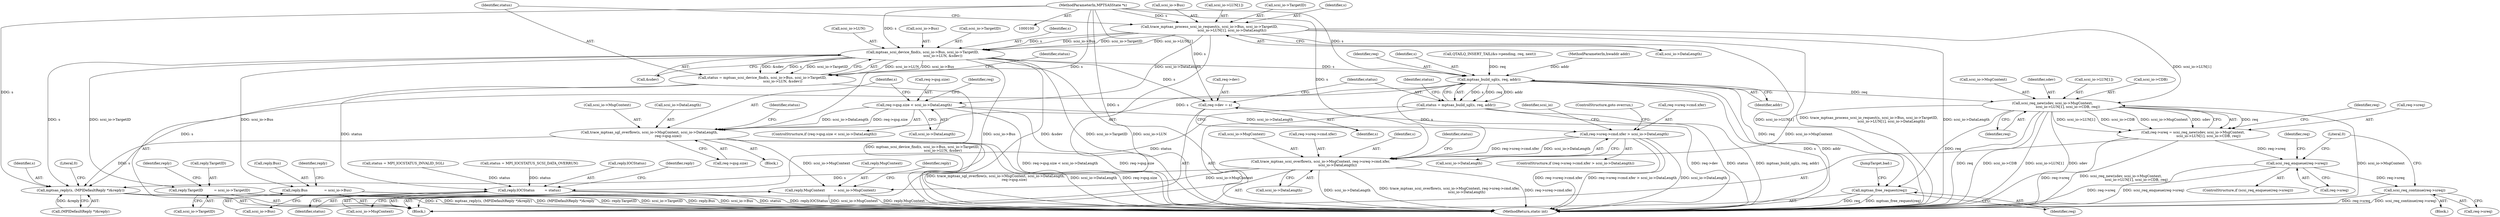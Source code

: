 digraph "0_qemu_670e56d3ed2918b3861d9216f2c0540d9e9ae0d5@array" {
"1000111" [label="(Call,trace_mptsas_process_scsi_io_request(s, scsi_io->Bus, scsi_io->TargetID,\n                                         scsi_io->LUN[1], scsi_io->DataLength))"];
"1000101" [label="(MethodParameterIn,MPTSASState *s)"];
"1000129" [label="(Call,mptsas_scsi_device_find(s, scsi_io->Bus, scsi_io->TargetID,\n                                     scsi_io->LUN, &sdev))"];
"1000127" [label="(Call,status = mptsas_scsi_device_find(s, scsi_io->Bus, scsi_io->TargetID,\n                                     scsi_io->LUN, &sdev))"];
"1000384" [label="(Call,reply.IOCStatus         = status)"];
"1000164" [label="(Call,req->dev = s)"];
"1000171" [label="(Call,mptsas_build_sgl(s, req, addr))"];
"1000169" [label="(Call,status = mptsas_build_sgl(s, req, addr))"];
"1000190" [label="(Call,trace_mptsas_sgl_overflow(s, scsi_io->MsgContext, scsi_io->DataLength,\n                                  req->qsg.size))"];
"1000372" [label="(Call,reply.MsgContext        = scsi_io->MsgContext)"];
"1000392" [label="(Call,mptsas_reply(s, (MPIDefaultReply *)&reply))"];
"1000211" [label="(Call,scsi_req_new(sdev, scsi_io->MsgContext,\n                            scsi_io->LUN[1], scsi_io->CDB, req))"];
"1000207" [label="(Call,req->sreq = scsi_req_new(sdev, scsi_io->MsgContext,\n                            scsi_io->LUN[1], scsi_io->CDB, req))"];
"1000289" [label="(Call,scsi_req_enqueue(req->sreq))"];
"1000294" [label="(Call,scsi_req_continue(req->sreq))"];
"1000301" [label="(Call,trace_mptsas_scsi_overflow(s, scsi_io->MsgContext, req->sreq->cmd.xfer,\n                               scsi_io->DataLength))"];
"1000320" [label="(Call,mptsas_free_request(req))"];
"1000329" [label="(Call,reply.TargetID          = scsi_io->TargetID)"];
"1000336" [label="(Call,reply.Bus               = scsi_io->Bus)"];
"1000180" [label="(Call,req->qsg.size < scsi_io->DataLength)"];
"1000226" [label="(Call,req->sreq->cmd.xfer > scsi_io->DataLength)"];
"1000189" [label="(Block,)"];
"1000391" [label="(Identifier,reply)"];
"1000340" [label="(Call,scsi_io->Bus)"];
"1000288" [label="(ControlStructure,if (scsi_req_enqueue(req->sreq)))"];
"1000295" [label="(Call,req->sreq)"];
"1000180" [label="(Call,req->qsg.size < scsi_io->DataLength)"];
"1000127" [label="(Call,status = mptsas_scsi_device_find(s, scsi_io->Bus, scsi_io->TargetID,\n                                     scsi_io->LUN, &sdev))"];
"1000293" [label="(Block,)"];
"1000207" [label="(Call,req->sreq = scsi_req_new(sdev, scsi_io->MsgContext,\n                            scsi_io->LUN[1], scsi_io->CDB, req))"];
"1000230" [label="(Identifier,req)"];
"1000191" [label="(Identifier,s)"];
"1000376" [label="(Call,scsi_io->MsgContext)"];
"1000137" [label="(Call,scsi_io->LUN)"];
"1000176" [label="(Identifier,status)"];
"1000131" [label="(Call,scsi_io->Bus)"];
"1000345" [label="(Identifier,reply)"];
"1000128" [label="(Identifier,status)"];
"1000313" [label="(Call,scsi_io->DataLength)"];
"1000336" [label="(Call,reply.Bus               = scsi_io->Bus)"];
"1000134" [label="(Call,scsi_io->TargetID)"];
"1000330" [label="(Call,reply.TargetID)"];
"1000103" [label="(MethodParameterIn,hwaddr addr)"];
"1000104" [label="(Block,)"];
"1000290" [label="(Call,req->sreq)"];
"1000116" [label="(Call,scsi_io->TargetID)"];
"1000226" [label="(Call,req->sreq->cmd.xfer > scsi_io->DataLength)"];
"1000204" [label="(Identifier,status)"];
"1000101" [label="(MethodParameterIn,MPTSASState *s)"];
"1000302" [label="(Identifier,s)"];
"1000179" [label="(ControlStructure,if (req->qsg.size < scsi_io->DataLength))"];
"1000212" [label="(Identifier,sdev)"];
"1000174" [label="(Identifier,addr)"];
"1000173" [label="(Identifier,req)"];
"1000322" [label="(JumpTarget,bad:)"];
"1000112" [label="(Identifier,s)"];
"1000227" [label="(Call,req->sreq->cmd.xfer)"];
"1000216" [label="(Call,scsi_io->LUN[1])"];
"1000165" [label="(Call,req->dev)"];
"1000238" [label="(ControlStructure,goto overrun;)"];
"1000224" [label="(Identifier,req)"];
"1000172" [label="(Identifier,s)"];
"1000234" [label="(Call,scsi_io->DataLength)"];
"1000209" [label="(Identifier,req)"];
"1000329" [label="(Call,reply.TargetID          = scsi_io->TargetID)"];
"1000393" [label="(Identifier,s)"];
"1000169" [label="(Call,status = mptsas_build_sgl(s, req, addr))"];
"1000164" [label="(Call,req->dev = s)"];
"1000143" [label="(Identifier,status)"];
"1000373" [label="(Call,reply.MsgContext)"];
"1000140" [label="(Call,&sdev)"];
"1000130" [label="(Identifier,s)"];
"1000385" [label="(Call,reply.IOCStatus)"];
"1000392" [label="(Call,mptsas_reply(s, (MPIDefaultReply *)&reply))"];
"1000151" [label="(Call,QTAILQ_INSERT_TAIL(&s->pending, req, next))"];
"1000221" [label="(Call,scsi_io->CDB)"];
"1000299" [label="(Literal,0)"];
"1000113" [label="(Call,scsi_io->Bus)"];
"1000129" [label="(Call,mptsas_scsi_device_find(s, scsi_io->Bus, scsi_io->TargetID,\n                                     scsi_io->LUN, &sdev))"];
"1000190" [label="(Call,trace_mptsas_sgl_overflow(s, scsi_io->MsgContext, scsi_io->DataLength,\n                                  req->qsg.size))"];
"1000186" [label="(Call,scsi_io->DataLength)"];
"1000208" [label="(Call,req->sreq)"];
"1000320" [label="(Call,mptsas_free_request(req))"];
"1000211" [label="(Call,scsi_req_new(sdev, scsi_io->MsgContext,\n                            scsi_io->LUN[1], scsi_io->CDB, req))"];
"1000294" [label="(Call,scsi_req_continue(req->sreq))"];
"1000400" [label="(MethodReturn,static int)"];
"1000198" [label="(Call,req->qsg.size)"];
"1000192" [label="(Call,scsi_io->MsgContext)"];
"1000195" [label="(Call,scsi_io->DataLength)"];
"1000317" [label="(Identifier,status)"];
"1000203" [label="(Call,status = MPI_IOCSTATUS_INVALID_SGL)"];
"1000296" [label="(Identifier,req)"];
"1000316" [label="(Call,status = MPI_IOCSTATUS_SCSI_DATA_OVERRUN)"];
"1000171" [label="(Call,mptsas_build_sgl(s, req, addr))"];
"1000338" [label="(Identifier,reply)"];
"1000399" [label="(Literal,0)"];
"1000111" [label="(Call,trace_mptsas_process_scsi_io_request(s, scsi_io->Bus, scsi_io->TargetID,\n                                         scsi_io->LUN[1], scsi_io->DataLength))"];
"1000394" [label="(Call,(MPIDefaultReply *)&reply)"];
"1000170" [label="(Identifier,status)"];
"1000303" [label="(Call,scsi_io->MsgContext)"];
"1000242" [label="(Identifier,scsi_io)"];
"1000333" [label="(Call,scsi_io->TargetID)"];
"1000225" [label="(ControlStructure,if (req->sreq->cmd.xfer > scsi_io->DataLength))"];
"1000119" [label="(Call,scsi_io->LUN[1])"];
"1000124" [label="(Call,scsi_io->DataLength)"];
"1000213" [label="(Call,scsi_io->MsgContext)"];
"1000388" [label="(Identifier,status)"];
"1000168" [label="(Identifier,s)"];
"1000301" [label="(Call,trace_mptsas_scsi_overflow(s, scsi_io->MsgContext, req->sreq->cmd.xfer,\n                               scsi_io->DataLength))"];
"1000306" [label="(Call,req->sreq->cmd.xfer)"];
"1000289" [label="(Call,scsi_req_enqueue(req->sreq))"];
"1000372" [label="(Call,reply.MsgContext        = scsi_io->MsgContext)"];
"1000337" [label="(Call,reply.Bus)"];
"1000181" [label="(Call,req->qsg.size)"];
"1000381" [label="(Identifier,reply)"];
"1000321" [label="(Identifier,req)"];
"1000384" [label="(Call,reply.IOCStatus         = status)"];
"1000111" -> "1000104"  [label="AST: "];
"1000111" -> "1000124"  [label="CFG: "];
"1000112" -> "1000111"  [label="AST: "];
"1000113" -> "1000111"  [label="AST: "];
"1000116" -> "1000111"  [label="AST: "];
"1000119" -> "1000111"  [label="AST: "];
"1000124" -> "1000111"  [label="AST: "];
"1000128" -> "1000111"  [label="CFG: "];
"1000111" -> "1000400"  [label="DDG: scsi_io->LUN[1]"];
"1000111" -> "1000400"  [label="DDG: trace_mptsas_process_scsi_io_request(s, scsi_io->Bus, scsi_io->TargetID,\n                                         scsi_io->LUN[1], scsi_io->DataLength)"];
"1000111" -> "1000400"  [label="DDG: scsi_io->DataLength"];
"1000101" -> "1000111"  [label="DDG: s"];
"1000111" -> "1000129"  [label="DDG: s"];
"1000111" -> "1000129"  [label="DDG: scsi_io->Bus"];
"1000111" -> "1000129"  [label="DDG: scsi_io->TargetID"];
"1000111" -> "1000129"  [label="DDG: scsi_io->LUN[1]"];
"1000111" -> "1000180"  [label="DDG: scsi_io->DataLength"];
"1000111" -> "1000211"  [label="DDG: scsi_io->LUN[1]"];
"1000101" -> "1000100"  [label="AST: "];
"1000101" -> "1000400"  [label="DDG: s"];
"1000101" -> "1000129"  [label="DDG: s"];
"1000101" -> "1000164"  [label="DDG: s"];
"1000101" -> "1000171"  [label="DDG: s"];
"1000101" -> "1000190"  [label="DDG: s"];
"1000101" -> "1000301"  [label="DDG: s"];
"1000101" -> "1000392"  [label="DDG: s"];
"1000129" -> "1000127"  [label="AST: "];
"1000129" -> "1000140"  [label="CFG: "];
"1000130" -> "1000129"  [label="AST: "];
"1000131" -> "1000129"  [label="AST: "];
"1000134" -> "1000129"  [label="AST: "];
"1000137" -> "1000129"  [label="AST: "];
"1000140" -> "1000129"  [label="AST: "];
"1000127" -> "1000129"  [label="CFG: "];
"1000129" -> "1000400"  [label="DDG: &sdev"];
"1000129" -> "1000400"  [label="DDG: scsi_io->TargetID"];
"1000129" -> "1000400"  [label="DDG: scsi_io->LUN"];
"1000129" -> "1000400"  [label="DDG: scsi_io->Bus"];
"1000129" -> "1000127"  [label="DDG: scsi_io->LUN"];
"1000129" -> "1000127"  [label="DDG: scsi_io->Bus"];
"1000129" -> "1000127"  [label="DDG: &sdev"];
"1000129" -> "1000127"  [label="DDG: s"];
"1000129" -> "1000127"  [label="DDG: scsi_io->TargetID"];
"1000129" -> "1000164"  [label="DDG: s"];
"1000129" -> "1000171"  [label="DDG: s"];
"1000129" -> "1000329"  [label="DDG: scsi_io->TargetID"];
"1000129" -> "1000336"  [label="DDG: scsi_io->Bus"];
"1000129" -> "1000392"  [label="DDG: s"];
"1000127" -> "1000104"  [label="AST: "];
"1000128" -> "1000127"  [label="AST: "];
"1000143" -> "1000127"  [label="CFG: "];
"1000127" -> "1000400"  [label="DDG: mptsas_scsi_device_find(s, scsi_io->Bus, scsi_io->TargetID,\n                                     scsi_io->LUN, &sdev)"];
"1000127" -> "1000384"  [label="DDG: status"];
"1000384" -> "1000104"  [label="AST: "];
"1000384" -> "1000388"  [label="CFG: "];
"1000385" -> "1000384"  [label="AST: "];
"1000388" -> "1000384"  [label="AST: "];
"1000391" -> "1000384"  [label="CFG: "];
"1000384" -> "1000400"  [label="DDG: status"];
"1000384" -> "1000400"  [label="DDG: reply.IOCStatus"];
"1000169" -> "1000384"  [label="DDG: status"];
"1000203" -> "1000384"  [label="DDG: status"];
"1000316" -> "1000384"  [label="DDG: status"];
"1000164" -> "1000104"  [label="AST: "];
"1000164" -> "1000168"  [label="CFG: "];
"1000165" -> "1000164"  [label="AST: "];
"1000168" -> "1000164"  [label="AST: "];
"1000170" -> "1000164"  [label="CFG: "];
"1000164" -> "1000400"  [label="DDG: req->dev"];
"1000171" -> "1000169"  [label="AST: "];
"1000171" -> "1000174"  [label="CFG: "];
"1000172" -> "1000171"  [label="AST: "];
"1000173" -> "1000171"  [label="AST: "];
"1000174" -> "1000171"  [label="AST: "];
"1000169" -> "1000171"  [label="CFG: "];
"1000171" -> "1000400"  [label="DDG: s"];
"1000171" -> "1000400"  [label="DDG: addr"];
"1000171" -> "1000169"  [label="DDG: s"];
"1000171" -> "1000169"  [label="DDG: req"];
"1000171" -> "1000169"  [label="DDG: addr"];
"1000151" -> "1000171"  [label="DDG: req"];
"1000103" -> "1000171"  [label="DDG: addr"];
"1000171" -> "1000190"  [label="DDG: s"];
"1000171" -> "1000211"  [label="DDG: req"];
"1000171" -> "1000301"  [label="DDG: s"];
"1000171" -> "1000320"  [label="DDG: req"];
"1000171" -> "1000392"  [label="DDG: s"];
"1000169" -> "1000104"  [label="AST: "];
"1000170" -> "1000169"  [label="AST: "];
"1000176" -> "1000169"  [label="CFG: "];
"1000169" -> "1000400"  [label="DDG: mptsas_build_sgl(s, req, addr)"];
"1000169" -> "1000400"  [label="DDG: status"];
"1000190" -> "1000189"  [label="AST: "];
"1000190" -> "1000198"  [label="CFG: "];
"1000191" -> "1000190"  [label="AST: "];
"1000192" -> "1000190"  [label="AST: "];
"1000195" -> "1000190"  [label="AST: "];
"1000198" -> "1000190"  [label="AST: "];
"1000204" -> "1000190"  [label="CFG: "];
"1000190" -> "1000400"  [label="DDG: trace_mptsas_sgl_overflow(s, scsi_io->MsgContext, scsi_io->DataLength,\n                                  req->qsg.size)"];
"1000190" -> "1000400"  [label="DDG: scsi_io->DataLength"];
"1000190" -> "1000400"  [label="DDG: req->qsg.size"];
"1000180" -> "1000190"  [label="DDG: scsi_io->DataLength"];
"1000180" -> "1000190"  [label="DDG: req->qsg.size"];
"1000190" -> "1000372"  [label="DDG: scsi_io->MsgContext"];
"1000190" -> "1000392"  [label="DDG: s"];
"1000372" -> "1000104"  [label="AST: "];
"1000372" -> "1000376"  [label="CFG: "];
"1000373" -> "1000372"  [label="AST: "];
"1000376" -> "1000372"  [label="AST: "];
"1000381" -> "1000372"  [label="CFG: "];
"1000372" -> "1000400"  [label="DDG: scsi_io->MsgContext"];
"1000372" -> "1000400"  [label="DDG: reply.MsgContext"];
"1000301" -> "1000372"  [label="DDG: scsi_io->MsgContext"];
"1000392" -> "1000104"  [label="AST: "];
"1000392" -> "1000394"  [label="CFG: "];
"1000393" -> "1000392"  [label="AST: "];
"1000394" -> "1000392"  [label="AST: "];
"1000399" -> "1000392"  [label="CFG: "];
"1000392" -> "1000400"  [label="DDG: mptsas_reply(s, (MPIDefaultReply *)&reply)"];
"1000392" -> "1000400"  [label="DDG: (MPIDefaultReply *)&reply"];
"1000392" -> "1000400"  [label="DDG: s"];
"1000301" -> "1000392"  [label="DDG: s"];
"1000394" -> "1000392"  [label="DDG: &reply"];
"1000211" -> "1000207"  [label="AST: "];
"1000211" -> "1000224"  [label="CFG: "];
"1000212" -> "1000211"  [label="AST: "];
"1000213" -> "1000211"  [label="AST: "];
"1000216" -> "1000211"  [label="AST: "];
"1000221" -> "1000211"  [label="AST: "];
"1000224" -> "1000211"  [label="AST: "];
"1000207" -> "1000211"  [label="CFG: "];
"1000211" -> "1000400"  [label="DDG: scsi_io->CDB"];
"1000211" -> "1000400"  [label="DDG: scsi_io->LUN[1]"];
"1000211" -> "1000400"  [label="DDG: sdev"];
"1000211" -> "1000400"  [label="DDG: scsi_io->MsgContext"];
"1000211" -> "1000400"  [label="DDG: req"];
"1000211" -> "1000207"  [label="DDG: req"];
"1000211" -> "1000207"  [label="DDG: scsi_io->LUN[1]"];
"1000211" -> "1000207"  [label="DDG: scsi_io->CDB"];
"1000211" -> "1000207"  [label="DDG: scsi_io->MsgContext"];
"1000211" -> "1000207"  [label="DDG: sdev"];
"1000211" -> "1000301"  [label="DDG: scsi_io->MsgContext"];
"1000211" -> "1000320"  [label="DDG: req"];
"1000207" -> "1000104"  [label="AST: "];
"1000208" -> "1000207"  [label="AST: "];
"1000230" -> "1000207"  [label="CFG: "];
"1000207" -> "1000400"  [label="DDG: req->sreq"];
"1000207" -> "1000400"  [label="DDG: scsi_req_new(sdev, scsi_io->MsgContext,\n                            scsi_io->LUN[1], scsi_io->CDB, req)"];
"1000207" -> "1000289"  [label="DDG: req->sreq"];
"1000289" -> "1000288"  [label="AST: "];
"1000289" -> "1000290"  [label="CFG: "];
"1000290" -> "1000289"  [label="AST: "];
"1000296" -> "1000289"  [label="CFG: "];
"1000299" -> "1000289"  [label="CFG: "];
"1000289" -> "1000400"  [label="DDG: req->sreq"];
"1000289" -> "1000400"  [label="DDG: scsi_req_enqueue(req->sreq)"];
"1000289" -> "1000294"  [label="DDG: req->sreq"];
"1000294" -> "1000293"  [label="AST: "];
"1000294" -> "1000295"  [label="CFG: "];
"1000295" -> "1000294"  [label="AST: "];
"1000299" -> "1000294"  [label="CFG: "];
"1000294" -> "1000400"  [label="DDG: req->sreq"];
"1000294" -> "1000400"  [label="DDG: scsi_req_continue(req->sreq)"];
"1000301" -> "1000104"  [label="AST: "];
"1000301" -> "1000313"  [label="CFG: "];
"1000302" -> "1000301"  [label="AST: "];
"1000303" -> "1000301"  [label="AST: "];
"1000306" -> "1000301"  [label="AST: "];
"1000313" -> "1000301"  [label="AST: "];
"1000317" -> "1000301"  [label="CFG: "];
"1000301" -> "1000400"  [label="DDG: scsi_io->DataLength"];
"1000301" -> "1000400"  [label="DDG: trace_mptsas_scsi_overflow(s, scsi_io->MsgContext, req->sreq->cmd.xfer,\n                               scsi_io->DataLength)"];
"1000301" -> "1000400"  [label="DDG: req->sreq->cmd.xfer"];
"1000226" -> "1000301"  [label="DDG: req->sreq->cmd.xfer"];
"1000226" -> "1000301"  [label="DDG: scsi_io->DataLength"];
"1000320" -> "1000104"  [label="AST: "];
"1000320" -> "1000321"  [label="CFG: "];
"1000321" -> "1000320"  [label="AST: "];
"1000322" -> "1000320"  [label="CFG: "];
"1000320" -> "1000400"  [label="DDG: req"];
"1000320" -> "1000400"  [label="DDG: mptsas_free_request(req)"];
"1000329" -> "1000104"  [label="AST: "];
"1000329" -> "1000333"  [label="CFG: "];
"1000330" -> "1000329"  [label="AST: "];
"1000333" -> "1000329"  [label="AST: "];
"1000338" -> "1000329"  [label="CFG: "];
"1000329" -> "1000400"  [label="DDG: reply.TargetID"];
"1000329" -> "1000400"  [label="DDG: scsi_io->TargetID"];
"1000336" -> "1000104"  [label="AST: "];
"1000336" -> "1000340"  [label="CFG: "];
"1000337" -> "1000336"  [label="AST: "];
"1000340" -> "1000336"  [label="AST: "];
"1000345" -> "1000336"  [label="CFG: "];
"1000336" -> "1000400"  [label="DDG: scsi_io->Bus"];
"1000336" -> "1000400"  [label="DDG: reply.Bus"];
"1000180" -> "1000179"  [label="AST: "];
"1000180" -> "1000186"  [label="CFG: "];
"1000181" -> "1000180"  [label="AST: "];
"1000186" -> "1000180"  [label="AST: "];
"1000191" -> "1000180"  [label="CFG: "];
"1000209" -> "1000180"  [label="CFG: "];
"1000180" -> "1000400"  [label="DDG: req->qsg.size"];
"1000180" -> "1000400"  [label="DDG: req->qsg.size < scsi_io->DataLength"];
"1000180" -> "1000226"  [label="DDG: scsi_io->DataLength"];
"1000226" -> "1000225"  [label="AST: "];
"1000226" -> "1000234"  [label="CFG: "];
"1000227" -> "1000226"  [label="AST: "];
"1000234" -> "1000226"  [label="AST: "];
"1000238" -> "1000226"  [label="CFG: "];
"1000242" -> "1000226"  [label="CFG: "];
"1000226" -> "1000400"  [label="DDG: req->sreq->cmd.xfer"];
"1000226" -> "1000400"  [label="DDG: req->sreq->cmd.xfer > scsi_io->DataLength"];
"1000226" -> "1000400"  [label="DDG: scsi_io->DataLength"];
}

